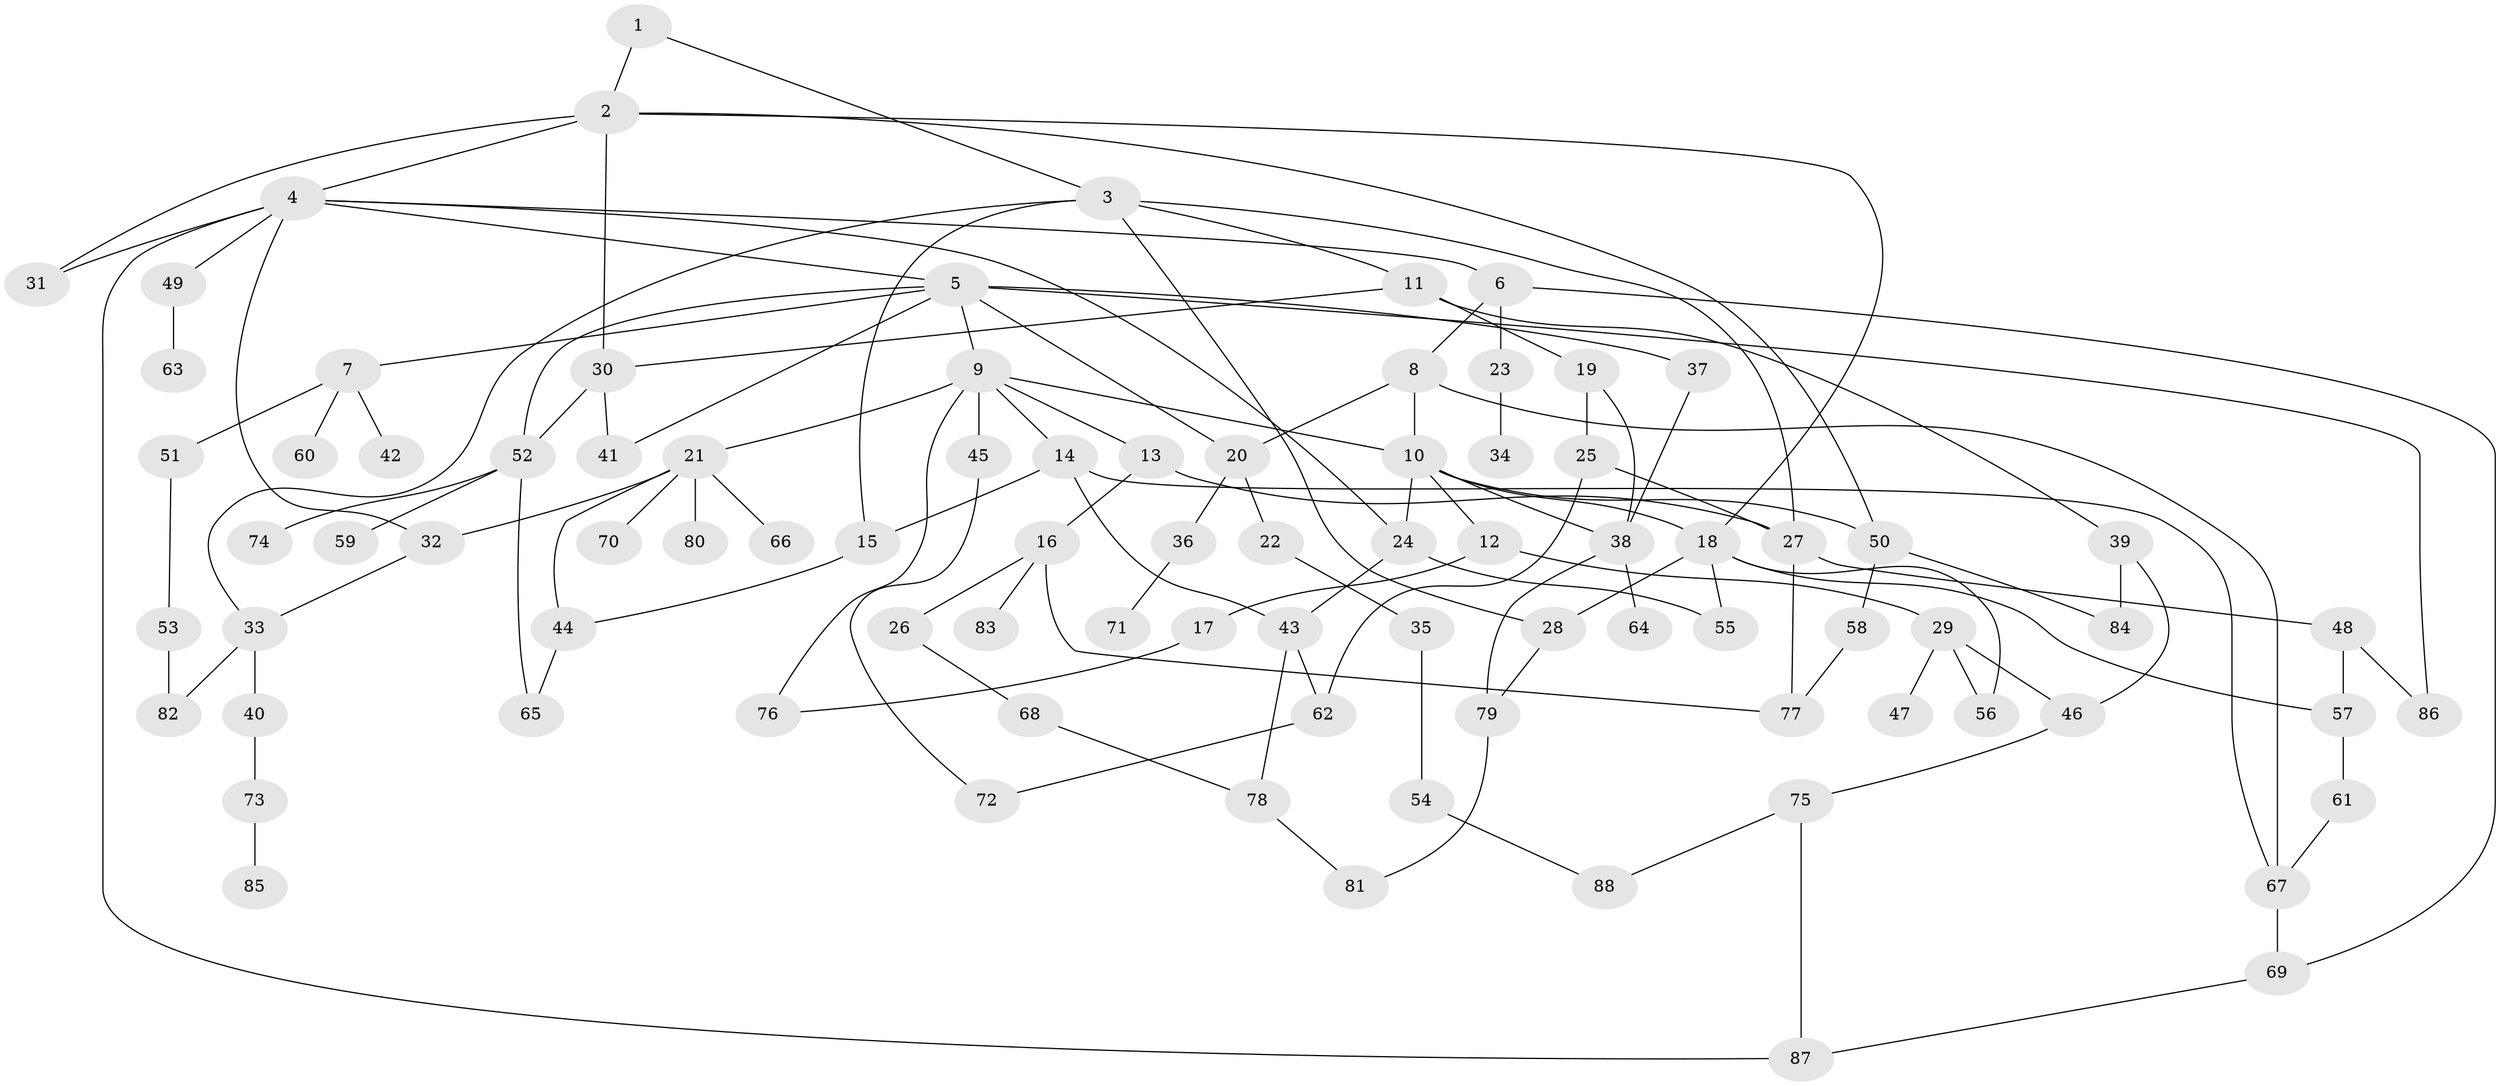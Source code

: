 // coarse degree distribution, {7: 0.11538461538461539, 3: 0.07692307692307693, 1: 0.46153846153846156, 4: 0.11538461538461539, 2: 0.11538461538461539, 6: 0.038461538461538464, 5: 0.038461538461538464, 12: 0.038461538461538464}
// Generated by graph-tools (version 1.1) at 2025/44/03/04/25 21:44:23]
// undirected, 88 vertices, 128 edges
graph export_dot {
graph [start="1"]
  node [color=gray90,style=filled];
  1;
  2;
  3;
  4;
  5;
  6;
  7;
  8;
  9;
  10;
  11;
  12;
  13;
  14;
  15;
  16;
  17;
  18;
  19;
  20;
  21;
  22;
  23;
  24;
  25;
  26;
  27;
  28;
  29;
  30;
  31;
  32;
  33;
  34;
  35;
  36;
  37;
  38;
  39;
  40;
  41;
  42;
  43;
  44;
  45;
  46;
  47;
  48;
  49;
  50;
  51;
  52;
  53;
  54;
  55;
  56;
  57;
  58;
  59;
  60;
  61;
  62;
  63;
  64;
  65;
  66;
  67;
  68;
  69;
  70;
  71;
  72;
  73;
  74;
  75;
  76;
  77;
  78;
  79;
  80;
  81;
  82;
  83;
  84;
  85;
  86;
  87;
  88;
  1 -- 2;
  1 -- 3;
  2 -- 4;
  2 -- 30;
  2 -- 31;
  2 -- 50;
  2 -- 18;
  3 -- 11;
  3 -- 15;
  3 -- 28;
  3 -- 33;
  3 -- 27;
  4 -- 5;
  4 -- 6;
  4 -- 49;
  4 -- 31;
  4 -- 24;
  4 -- 32;
  4 -- 87;
  5 -- 7;
  5 -- 9;
  5 -- 37;
  5 -- 86;
  5 -- 20;
  5 -- 41;
  5 -- 52;
  6 -- 8;
  6 -- 23;
  6 -- 69;
  7 -- 42;
  7 -- 51;
  7 -- 60;
  8 -- 20;
  8 -- 67;
  8 -- 10;
  9 -- 10;
  9 -- 13;
  9 -- 14;
  9 -- 21;
  9 -- 45;
  9 -- 76;
  10 -- 12;
  10 -- 18;
  10 -- 24;
  10 -- 50;
  10 -- 38;
  11 -- 19;
  11 -- 39;
  11 -- 30;
  12 -- 17;
  12 -- 29;
  13 -- 16;
  13 -- 27;
  14 -- 67;
  14 -- 15;
  14 -- 43;
  15 -- 44;
  16 -- 26;
  16 -- 83;
  16 -- 77;
  17 -- 76;
  18 -- 55;
  18 -- 56;
  18 -- 57;
  18 -- 28;
  19 -- 25;
  19 -- 38;
  20 -- 22;
  20 -- 36;
  21 -- 32;
  21 -- 66;
  21 -- 70;
  21 -- 80;
  21 -- 44;
  22 -- 35;
  23 -- 34;
  24 -- 43;
  24 -- 55;
  25 -- 27;
  25 -- 62;
  26 -- 68;
  27 -- 48;
  27 -- 77;
  28 -- 79;
  29 -- 47;
  29 -- 56;
  29 -- 46;
  30 -- 41;
  30 -- 52;
  32 -- 33;
  33 -- 40;
  33 -- 82;
  35 -- 54;
  36 -- 71;
  37 -- 38;
  38 -- 64;
  38 -- 79;
  39 -- 46;
  39 -- 84;
  40 -- 73;
  43 -- 62;
  43 -- 78;
  44 -- 65;
  45 -- 72;
  46 -- 75;
  48 -- 57;
  48 -- 86;
  49 -- 63;
  50 -- 58;
  50 -- 84;
  51 -- 53;
  52 -- 59;
  52 -- 74;
  52 -- 65;
  53 -- 82;
  54 -- 88;
  57 -- 61;
  58 -- 77;
  61 -- 67;
  62 -- 72;
  67 -- 69;
  68 -- 78;
  69 -- 87;
  73 -- 85;
  75 -- 87;
  75 -- 88;
  78 -- 81;
  79 -- 81;
}
